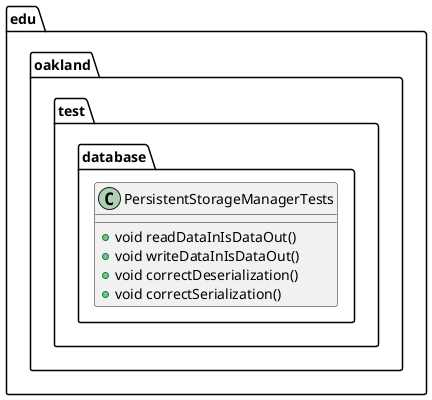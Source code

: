 @startuml PersistentStorageManagerTests

package edu.oakland.test.database {
    class PersistentStorageManagerTests {
        + void readDataInIsDataOut()
        + void writeDataInIsDataOut()
        + void correctDeserialization()
        + void correctSerialization()
    }
}

@enduml